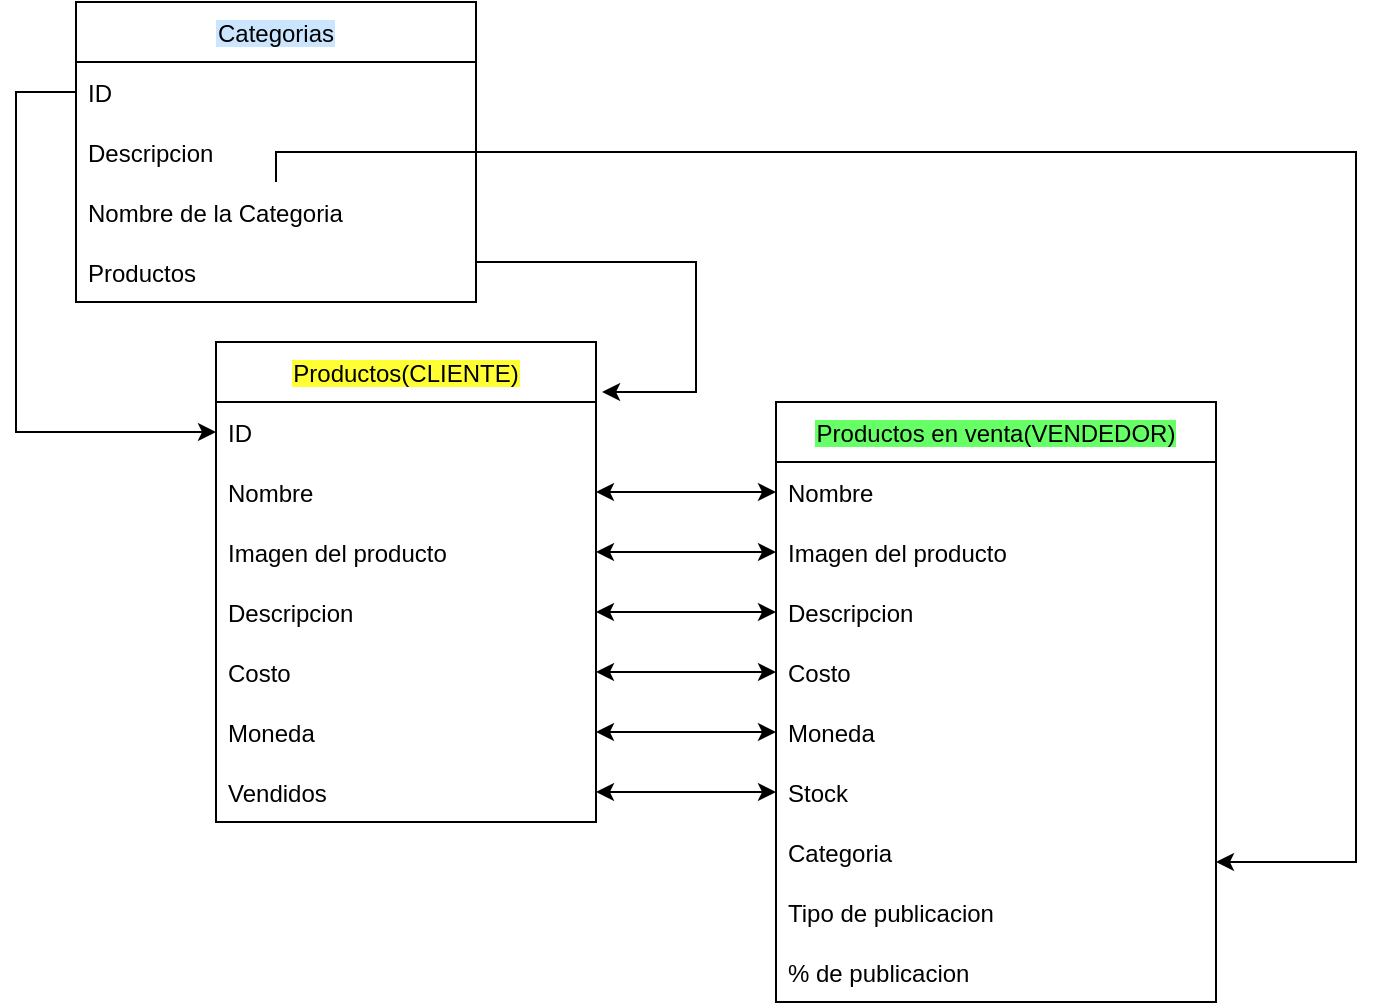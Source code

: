 <mxfile version="20.2.3" type="github"><diagram id="e0TdFbFAsQixwd9OK6E7" name="Página-1"><mxGraphModel dx="868" dy="450" grid="1" gridSize="10" guides="1" tooltips="1" connect="1" arrows="1" fold="1" page="1" pageScale="1" pageWidth="827" pageHeight="1169" math="0" shadow="0"><root><mxCell id="0"/><mxCell id="1" parent="0"/><mxCell id="IaQG-3UDyw1qAwTpZNrZ-2" value="Productos(CLIENTE)" style="swimlane;fontStyle=0;childLayout=stackLayout;horizontal=1;startSize=30;horizontalStack=0;resizeParent=1;resizeParentMax=0;resizeLast=0;collapsible=1;marginBottom=0;labelBackgroundColor=#FFFF33;" vertex="1" parent="1"><mxGeometry x="110" y="210" width="190" height="240" as="geometry"><mxRectangle x="120" y="70" width="90" height="30" as="alternateBounds"/></mxGeometry></mxCell><mxCell id="IaQG-3UDyw1qAwTpZNrZ-3" value="ID" style="text;strokeColor=none;fillColor=none;align=left;verticalAlign=middle;spacingLeft=4;spacingRight=4;overflow=hidden;points=[[0,0.5],[1,0.5]];portConstraint=eastwest;rotatable=0;" vertex="1" parent="IaQG-3UDyw1qAwTpZNrZ-2"><mxGeometry y="30" width="190" height="30" as="geometry"/></mxCell><mxCell id="IaQG-3UDyw1qAwTpZNrZ-4" value="Nombre" style="text;strokeColor=none;fillColor=none;align=left;verticalAlign=middle;spacingLeft=4;spacingRight=4;overflow=hidden;points=[[0,0.5],[1,0.5]];portConstraint=eastwest;rotatable=0;" vertex="1" parent="IaQG-3UDyw1qAwTpZNrZ-2"><mxGeometry y="60" width="190" height="30" as="geometry"/></mxCell><mxCell id="IaQG-3UDyw1qAwTpZNrZ-10" value="Imagen del producto" style="text;strokeColor=none;fillColor=none;align=left;verticalAlign=middle;spacingLeft=4;spacingRight=4;overflow=hidden;points=[[0,0.5],[1,0.5]];portConstraint=eastwest;rotatable=0;" vertex="1" parent="IaQG-3UDyw1qAwTpZNrZ-2"><mxGeometry y="90" width="190" height="30" as="geometry"/></mxCell><mxCell id="IaQG-3UDyw1qAwTpZNrZ-5" value="Descripcion" style="text;strokeColor=none;fillColor=none;align=left;verticalAlign=middle;spacingLeft=4;spacingRight=4;overflow=hidden;points=[[0,0.5],[1,0.5]];portConstraint=eastwest;rotatable=0;" vertex="1" parent="IaQG-3UDyw1qAwTpZNrZ-2"><mxGeometry y="120" width="190" height="30" as="geometry"/></mxCell><mxCell id="IaQG-3UDyw1qAwTpZNrZ-7" value="Costo" style="text;strokeColor=none;fillColor=none;align=left;verticalAlign=middle;spacingLeft=4;spacingRight=4;overflow=hidden;points=[[0,0.5],[1,0.5]];portConstraint=eastwest;rotatable=0;" vertex="1" parent="IaQG-3UDyw1qAwTpZNrZ-2"><mxGeometry y="150" width="190" height="30" as="geometry"/></mxCell><mxCell id="IaQG-3UDyw1qAwTpZNrZ-8" value="Moneda" style="text;strokeColor=none;fillColor=none;align=left;verticalAlign=middle;spacingLeft=4;spacingRight=4;overflow=hidden;points=[[0,0.5],[1,0.5]];portConstraint=eastwest;rotatable=0;" vertex="1" parent="IaQG-3UDyw1qAwTpZNrZ-2"><mxGeometry y="180" width="190" height="30" as="geometry"/></mxCell><mxCell id="IaQG-3UDyw1qAwTpZNrZ-9" value="Vendidos" style="text;strokeColor=none;fillColor=none;align=left;verticalAlign=middle;spacingLeft=4;spacingRight=4;overflow=hidden;points=[[0,0.5],[1,0.5]];portConstraint=eastwest;rotatable=0;" vertex="1" parent="IaQG-3UDyw1qAwTpZNrZ-2"><mxGeometry y="210" width="190" height="30" as="geometry"/></mxCell><mxCell id="IaQG-3UDyw1qAwTpZNrZ-35" style="edgeStyle=orthogonalEdgeStyle;rounded=0;orthogonalLoop=1;jettySize=auto;html=1;exitX=1;exitY=0.5;exitDx=0;exitDy=0;" edge="1" parent="IaQG-3UDyw1qAwTpZNrZ-2" source="IaQG-3UDyw1qAwTpZNrZ-4" target="IaQG-3UDyw1qAwTpZNrZ-4"><mxGeometry relative="1" as="geometry"/></mxCell><mxCell id="IaQG-3UDyw1qAwTpZNrZ-11" value="Categorias" style="swimlane;fontStyle=0;childLayout=stackLayout;horizontal=1;startSize=30;horizontalStack=0;resizeParent=1;resizeParentMax=0;resizeLast=0;collapsible=1;marginBottom=0;labelBackgroundColor=#CCE5FF;" vertex="1" parent="1"><mxGeometry x="40" y="40" width="200" height="150" as="geometry"/></mxCell><mxCell id="IaQG-3UDyw1qAwTpZNrZ-12" value="ID" style="text;strokeColor=none;fillColor=none;align=left;verticalAlign=middle;spacingLeft=4;spacingRight=4;overflow=hidden;points=[[0,0.5],[1,0.5]];portConstraint=eastwest;rotatable=0;" vertex="1" parent="IaQG-3UDyw1qAwTpZNrZ-11"><mxGeometry y="30" width="200" height="30" as="geometry"/></mxCell><mxCell id="IaQG-3UDyw1qAwTpZNrZ-60" value="Descripcion" style="text;strokeColor=none;fillColor=none;align=left;verticalAlign=middle;spacingLeft=4;spacingRight=4;overflow=hidden;points=[[0,0.5],[1,0.5]];portConstraint=eastwest;rotatable=0;" vertex="1" parent="IaQG-3UDyw1qAwTpZNrZ-11"><mxGeometry y="60" width="200" height="30" as="geometry"/></mxCell><mxCell id="IaQG-3UDyw1qAwTpZNrZ-13" value="Nombre de la Categoria" style="text;strokeColor=none;fillColor=none;align=left;verticalAlign=middle;spacingLeft=4;spacingRight=4;overflow=hidden;points=[[0,0.5],[1,0.5]];portConstraint=eastwest;rotatable=0;" vertex="1" parent="IaQG-3UDyw1qAwTpZNrZ-11"><mxGeometry y="90" width="200" height="30" as="geometry"/></mxCell><mxCell id="IaQG-3UDyw1qAwTpZNrZ-14" value="Productos" style="text;strokeColor=none;fillColor=none;align=left;verticalAlign=middle;spacingLeft=4;spacingRight=4;overflow=hidden;points=[[0,0.5],[1,0.5]];portConstraint=eastwest;rotatable=0;" vertex="1" parent="IaQG-3UDyw1qAwTpZNrZ-11"><mxGeometry y="120" width="200" height="30" as="geometry"/></mxCell><mxCell id="IaQG-3UDyw1qAwTpZNrZ-19" value="Productos en venta(VENDEDOR)" style="swimlane;fontStyle=0;childLayout=stackLayout;horizontal=1;startSize=30;horizontalStack=0;resizeParent=1;resizeParentMax=0;resizeLast=0;collapsible=1;marginBottom=0;labelBackgroundColor=#66FF66;labelBorderColor=none;" vertex="1" parent="1"><mxGeometry x="390" y="240" width="220" height="300" as="geometry"/></mxCell><mxCell id="IaQG-3UDyw1qAwTpZNrZ-20" value="Nombre" style="text;strokeColor=none;fillColor=none;align=left;verticalAlign=middle;spacingLeft=4;spacingRight=4;overflow=hidden;points=[[0,0.5],[1,0.5]];portConstraint=eastwest;rotatable=0;" vertex="1" parent="IaQG-3UDyw1qAwTpZNrZ-19"><mxGeometry y="30" width="220" height="30" as="geometry"/></mxCell><mxCell id="IaQG-3UDyw1qAwTpZNrZ-21" value="Imagen del producto" style="text;strokeColor=none;fillColor=none;align=left;verticalAlign=middle;spacingLeft=4;spacingRight=4;overflow=hidden;points=[[0,0.5],[1,0.5]];portConstraint=eastwest;rotatable=0;" vertex="1" parent="IaQG-3UDyw1qAwTpZNrZ-19"><mxGeometry y="60" width="220" height="30" as="geometry"/></mxCell><mxCell id="IaQG-3UDyw1qAwTpZNrZ-22" value="Descripcion " style="text;strokeColor=none;fillColor=none;align=left;verticalAlign=middle;spacingLeft=4;spacingRight=4;overflow=hidden;points=[[0,0.5],[1,0.5]];portConstraint=eastwest;rotatable=0;" vertex="1" parent="IaQG-3UDyw1qAwTpZNrZ-19"><mxGeometry y="90" width="220" height="30" as="geometry"/></mxCell><mxCell id="IaQG-3UDyw1qAwTpZNrZ-28" value="Costo" style="text;strokeColor=none;fillColor=none;align=left;verticalAlign=middle;spacingLeft=4;spacingRight=4;overflow=hidden;points=[[0,0.5],[1,0.5]];portConstraint=eastwest;rotatable=0;" vertex="1" parent="IaQG-3UDyw1qAwTpZNrZ-19"><mxGeometry y="120" width="220" height="30" as="geometry"/></mxCell><mxCell id="IaQG-3UDyw1qAwTpZNrZ-29" value="Moneda" style="text;strokeColor=none;fillColor=none;align=left;verticalAlign=middle;spacingLeft=4;spacingRight=4;overflow=hidden;points=[[0,0.5],[1,0.5]];portConstraint=eastwest;rotatable=0;" vertex="1" parent="IaQG-3UDyw1qAwTpZNrZ-19"><mxGeometry y="150" width="220" height="30" as="geometry"/></mxCell><mxCell id="IaQG-3UDyw1qAwTpZNrZ-31" value="Stock" style="text;strokeColor=none;fillColor=none;align=left;verticalAlign=middle;spacingLeft=4;spacingRight=4;overflow=hidden;points=[[0,0.5],[1,0.5]];portConstraint=eastwest;rotatable=0;" vertex="1" parent="IaQG-3UDyw1qAwTpZNrZ-19"><mxGeometry y="180" width="220" height="30" as="geometry"/></mxCell><mxCell id="IaQG-3UDyw1qAwTpZNrZ-30" value="Categoria" style="text;strokeColor=none;fillColor=none;align=left;verticalAlign=middle;spacingLeft=4;spacingRight=4;overflow=hidden;points=[[0,0.5],[1,0.5]];portConstraint=eastwest;rotatable=0;" vertex="1" parent="IaQG-3UDyw1qAwTpZNrZ-19"><mxGeometry y="210" width="220" height="30" as="geometry"/></mxCell><mxCell id="IaQG-3UDyw1qAwTpZNrZ-40" value="Tipo de publicacion" style="text;strokeColor=none;fillColor=none;align=left;verticalAlign=middle;spacingLeft=4;spacingRight=4;overflow=hidden;points=[[0,0.5],[1,0.5]];portConstraint=eastwest;rotatable=0;" vertex="1" parent="IaQG-3UDyw1qAwTpZNrZ-19"><mxGeometry y="240" width="220" height="30" as="geometry"/></mxCell><mxCell id="IaQG-3UDyw1qAwTpZNrZ-41" value="% de publicacion" style="text;strokeColor=none;fillColor=none;align=left;verticalAlign=middle;spacingLeft=4;spacingRight=4;overflow=hidden;points=[[0,0.5],[1,0.5]];portConstraint=eastwest;rotatable=0;" vertex="1" parent="IaQG-3UDyw1qAwTpZNrZ-19"><mxGeometry y="270" width="220" height="30" as="geometry"/></mxCell><mxCell id="IaQG-3UDyw1qAwTpZNrZ-32" value="" style="endArrow=classic;startArrow=classic;html=1;rounded=0;entryX=0;entryY=0.5;entryDx=0;entryDy=0;exitX=1;exitY=0.5;exitDx=0;exitDy=0;" edge="1" parent="1" source="IaQG-3UDyw1qAwTpZNrZ-4" target="IaQG-3UDyw1qAwTpZNrZ-20"><mxGeometry width="50" height="50" relative="1" as="geometry"><mxPoint x="380" y="430" as="sourcePoint"/><mxPoint x="430" y="380" as="targetPoint"/></mxGeometry></mxCell><mxCell id="IaQG-3UDyw1qAwTpZNrZ-33" value="" style="endArrow=classic;startArrow=classic;html=1;rounded=0;" edge="1" parent="1" source="IaQG-3UDyw1qAwTpZNrZ-10" target="IaQG-3UDyw1qAwTpZNrZ-21"><mxGeometry width="50" height="50" relative="1" as="geometry"><mxPoint x="340" y="360" as="sourcePoint"/><mxPoint x="390" y="310" as="targetPoint"/></mxGeometry></mxCell><mxCell id="IaQG-3UDyw1qAwTpZNrZ-34" value="" style="endArrow=classic;startArrow=classic;html=1;rounded=0;entryX=0;entryY=0.5;entryDx=0;entryDy=0;" edge="1" parent="1" source="IaQG-3UDyw1qAwTpZNrZ-5" target="IaQG-3UDyw1qAwTpZNrZ-22"><mxGeometry width="50" height="50" relative="1" as="geometry"><mxPoint x="380" y="430" as="sourcePoint"/><mxPoint x="430" y="380" as="targetPoint"/></mxGeometry></mxCell><mxCell id="IaQG-3UDyw1qAwTpZNrZ-37" value="" style="endArrow=classic;startArrow=classic;html=1;rounded=0;" edge="1" parent="1" source="IaQG-3UDyw1qAwTpZNrZ-7" target="IaQG-3UDyw1qAwTpZNrZ-28"><mxGeometry width="50" height="50" relative="1" as="geometry"><mxPoint x="270" y="400" as="sourcePoint"/><mxPoint x="320" y="350" as="targetPoint"/></mxGeometry></mxCell><mxCell id="IaQG-3UDyw1qAwTpZNrZ-38" value="" style="endArrow=classic;startArrow=classic;html=1;rounded=0;" edge="1" parent="1" source="IaQG-3UDyw1qAwTpZNrZ-8" target="IaQG-3UDyw1qAwTpZNrZ-29"><mxGeometry width="50" height="50" relative="1" as="geometry"><mxPoint x="300" y="455" as="sourcePoint"/><mxPoint x="370.711" y="405" as="targetPoint"/></mxGeometry></mxCell><mxCell id="IaQG-3UDyw1qAwTpZNrZ-39" value="" style="endArrow=classic;startArrow=classic;html=1;rounded=0;" edge="1" parent="1" source="IaQG-3UDyw1qAwTpZNrZ-9" target="IaQG-3UDyw1qAwTpZNrZ-31"><mxGeometry width="50" height="50" relative="1" as="geometry"><mxPoint x="280" y="470" as="sourcePoint"/><mxPoint x="330" y="420" as="targetPoint"/></mxGeometry></mxCell><mxCell id="IaQG-3UDyw1qAwTpZNrZ-46" value="" style="edgeStyle=elbowEdgeStyle;elbow=vertical;endArrow=classic;html=1;rounded=0;entryX=0;entryY=0.5;entryDx=0;entryDy=0;exitX=0;exitY=0.5;exitDx=0;exitDy=0;" edge="1" parent="1" source="IaQG-3UDyw1qAwTpZNrZ-12" target="IaQG-3UDyw1qAwTpZNrZ-3"><mxGeometry width="50" height="50" relative="1" as="geometry"><mxPoint x="40" y="280" as="sourcePoint"/><mxPoint x="90" y="230" as="targetPoint"/><Array as="points"><mxPoint x="10" y="170"/></Array></mxGeometry></mxCell><mxCell id="IaQG-3UDyw1qAwTpZNrZ-59" value="" style="edgeStyle=segmentEdgeStyle;endArrow=classic;html=1;rounded=0;" edge="1" parent="1" source="IaQG-3UDyw1qAwTpZNrZ-13" target="IaQG-3UDyw1qAwTpZNrZ-30"><mxGeometry width="50" height="50" relative="1" as="geometry"><mxPoint x="340" y="130" as="sourcePoint"/><mxPoint x="670" y="470" as="targetPoint"/><Array as="points"><mxPoint x="680" y="115"/><mxPoint x="680" y="470"/></Array></mxGeometry></mxCell><mxCell id="IaQG-3UDyw1qAwTpZNrZ-61" value="" style="edgeStyle=segmentEdgeStyle;endArrow=classic;html=1;rounded=0;entryX=1.016;entryY=0.104;entryDx=0;entryDy=0;entryPerimeter=0;" edge="1" parent="1" source="IaQG-3UDyw1qAwTpZNrZ-14" target="IaQG-3UDyw1qAwTpZNrZ-2"><mxGeometry width="50" height="50" relative="1" as="geometry"><mxPoint x="240" y="170" as="sourcePoint"/><mxPoint x="350" y="260" as="targetPoint"/><Array as="points"><mxPoint x="350" y="170"/><mxPoint x="350" y="235"/></Array></mxGeometry></mxCell></root></mxGraphModel></diagram></mxfile>